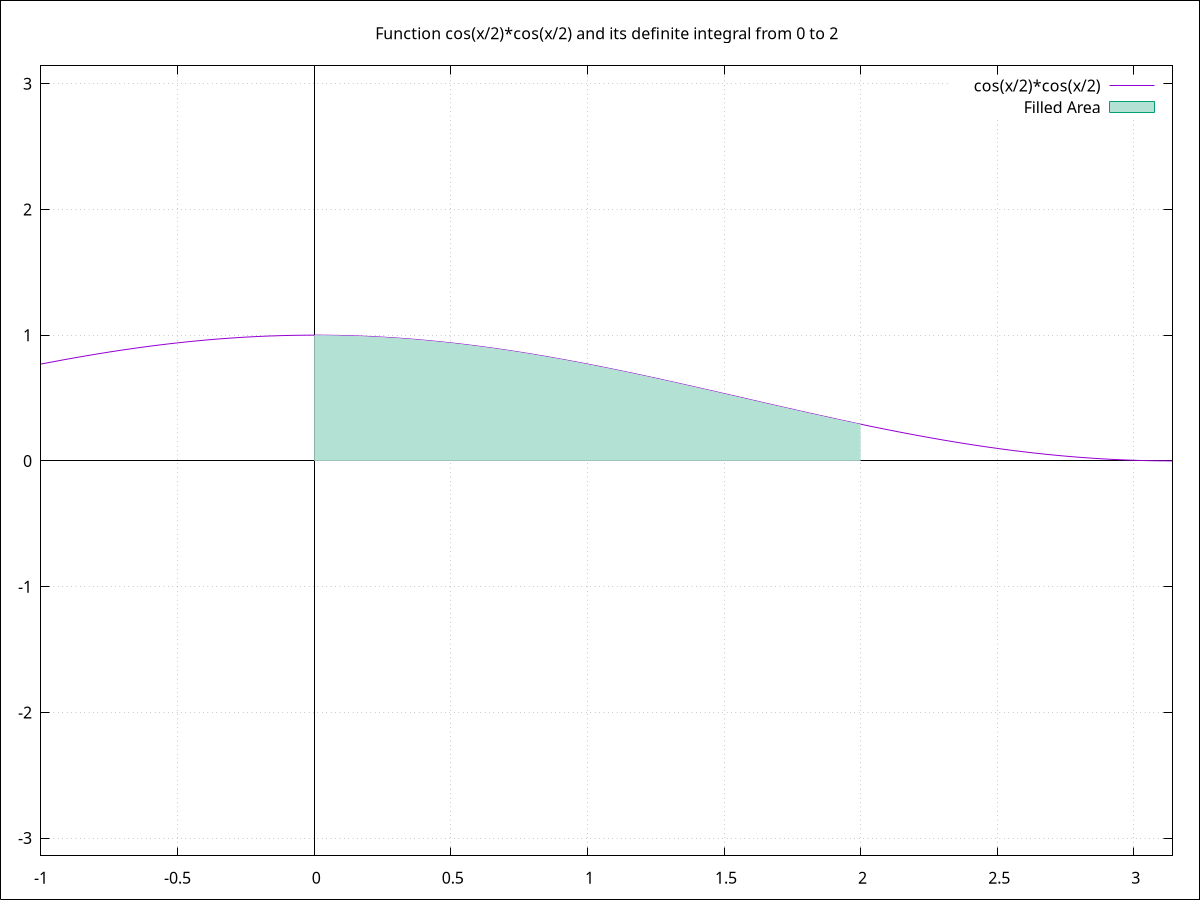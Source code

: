 #!/usr/bin/gnuplot -persist
set terminal pngcairo transparent #enhanced font "arial,10" fontscale 1.0 size 600, 400
set output 'integral.png' #names the png file
set xrange [-1:pi]
set yrange [-pi:pi]
set title "Function cos(x/2)*cos(x/2) and its definite integral from 0 to 2"
set object 1 rectangle from screen 0,0 to screen 1,1 fillcolor rgb 'white' behind #lai redzetu grafiku VSC
set grid
set xzeroaxis linetype -1
set yzeroaxis linetype -1
plot cos(x/2)*cos(x/2) with lines title "cos(x/2)*cos(x/2)", \
     [0:2] cos(x/2)*cos(x/2) with filledcurves above y1=0 title "Filled Area" fillstyle solid 0.3